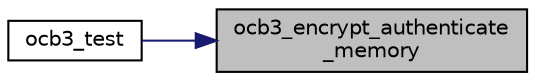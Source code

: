digraph "ocb3_encrypt_authenticate_memory"
{
 // LATEX_PDF_SIZE
  edge [fontname="Helvetica",fontsize="10",labelfontname="Helvetica",labelfontsize="10"];
  node [fontname="Helvetica",fontsize="10",shape=record];
  rankdir="RL";
  Node21 [label="ocb3_encrypt_authenticate\l_memory",height=0.2,width=0.4,color="black", fillcolor="grey75", style="filled", fontcolor="black",tooltip="Encrypt and generate an authentication code for a buffer of memory."];
  Node21 -> Node22 [dir="back",color="midnightblue",fontsize="10",style="solid"];
  Node22 [label="ocb3_test",height=0.2,width=0.4,color="black", fillcolor="white", style="filled",URL="$ocb3__test_8c.html#afafd01785264b534d0ef8efb9fe530ef",tooltip="Test the OCB protocol."];
}
